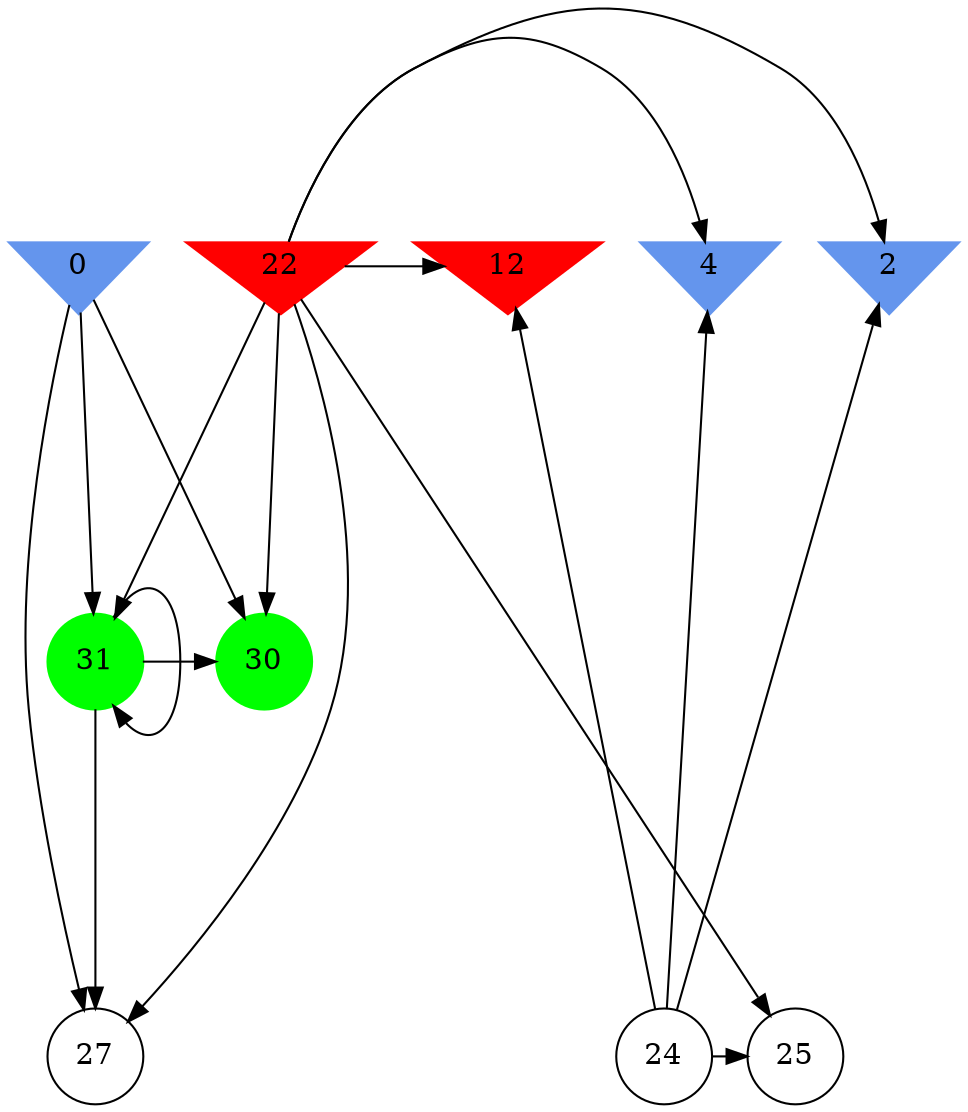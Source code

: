 digraph brain {
	ranksep=2.0;
	0 [shape=invtriangle,style=filled,color=cornflowerblue];
	2 [shape=invtriangle,style=filled,color=cornflowerblue];
	4 [shape=invtriangle,style=filled,color=cornflowerblue];
	12 [shape=invtriangle,style=filled,color=red];
	22 [shape=invtriangle,style=filled,color=red];
	24 [shape=circle,color=black];
	25 [shape=circle,color=black];
	27 [shape=circle,color=black];
	30 [shape=circle,style=filled,color=green];
	31 [shape=circle,style=filled,color=green];
	24	->	12;
	24	->	25;
	24	->	4;
	24	->	2;
	22	->	12;
	22	->	25;
	22	->	4;
	22	->	2;
	22	->	27;
	22	->	31;
	22	->	30;
	31	->	27;
	31	->	31;
	31	->	30;
	0	->	27;
	0	->	31;
	0	->	30;
	{ rank=same; 0; 2; 4; 12; 22; }
	{ rank=same; 24; 25; 27; }
	{ rank=same; 30; 31; }
}
